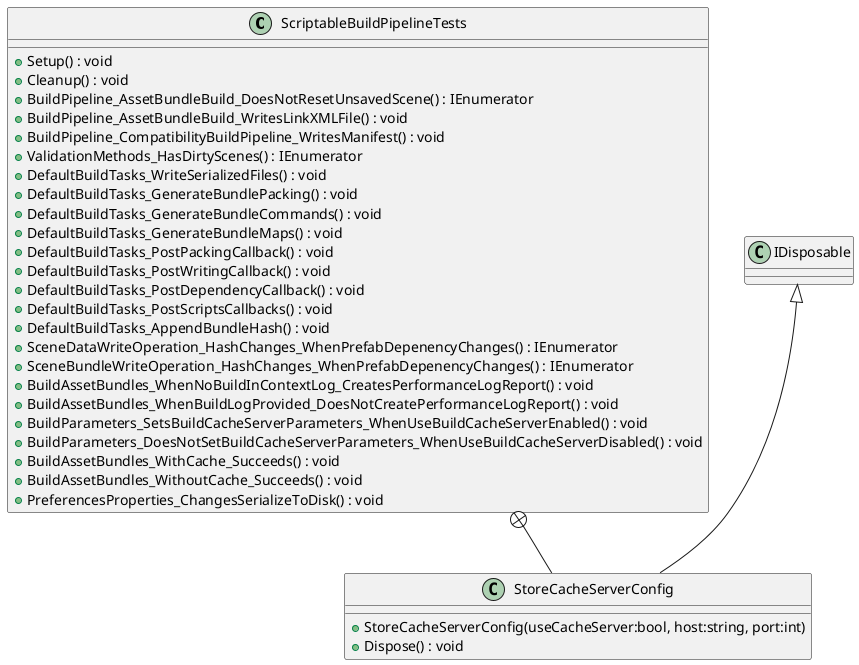 @startuml
class ScriptableBuildPipelineTests {
    + Setup() : void
    + Cleanup() : void
    + BuildPipeline_AssetBundleBuild_DoesNotResetUnsavedScene() : IEnumerator
    + BuildPipeline_AssetBundleBuild_WritesLinkXMLFile() : void
    + BuildPipeline_CompatibilityBuildPipeline_WritesManifest() : void
    + ValidationMethods_HasDirtyScenes() : IEnumerator
    + DefaultBuildTasks_WriteSerializedFiles() : void
    + DefaultBuildTasks_GenerateBundlePacking() : void
    + DefaultBuildTasks_GenerateBundleCommands() : void
    + DefaultBuildTasks_GenerateBundleMaps() : void
    + DefaultBuildTasks_PostPackingCallback() : void
    + DefaultBuildTasks_PostWritingCallback() : void
    + DefaultBuildTasks_PostDependencyCallback() : void
    + DefaultBuildTasks_PostScriptsCallbacks() : void
    + DefaultBuildTasks_AppendBundleHash() : void
    + SceneDataWriteOperation_HashChanges_WhenPrefabDepenencyChanges() : IEnumerator
    + SceneBundleWriteOperation_HashChanges_WhenPrefabDepenencyChanges() : IEnumerator
    + BuildAssetBundles_WhenNoBuildInContextLog_CreatesPerformanceLogReport() : void
    + BuildAssetBundles_WhenBuildLogProvided_DoesNotCreatePerformanceLogReport() : void
    + BuildParameters_SetsBuildCacheServerParameters_WhenUseBuildCacheServerEnabled() : void
    + BuildParameters_DoesNotSetBuildCacheServerParameters_WhenUseBuildCacheServerDisabled() : void
    + BuildAssetBundles_WithCache_Succeeds() : void
    + BuildAssetBundles_WithoutCache_Succeeds() : void
    + PreferencesProperties_ChangesSerializeToDisk() : void
}
class StoreCacheServerConfig {
    + StoreCacheServerConfig(useCacheServer:bool, host:string, port:int)
    + Dispose() : void
}
ScriptableBuildPipelineTests +-- StoreCacheServerConfig
IDisposable <|-- StoreCacheServerConfig
@enduml
